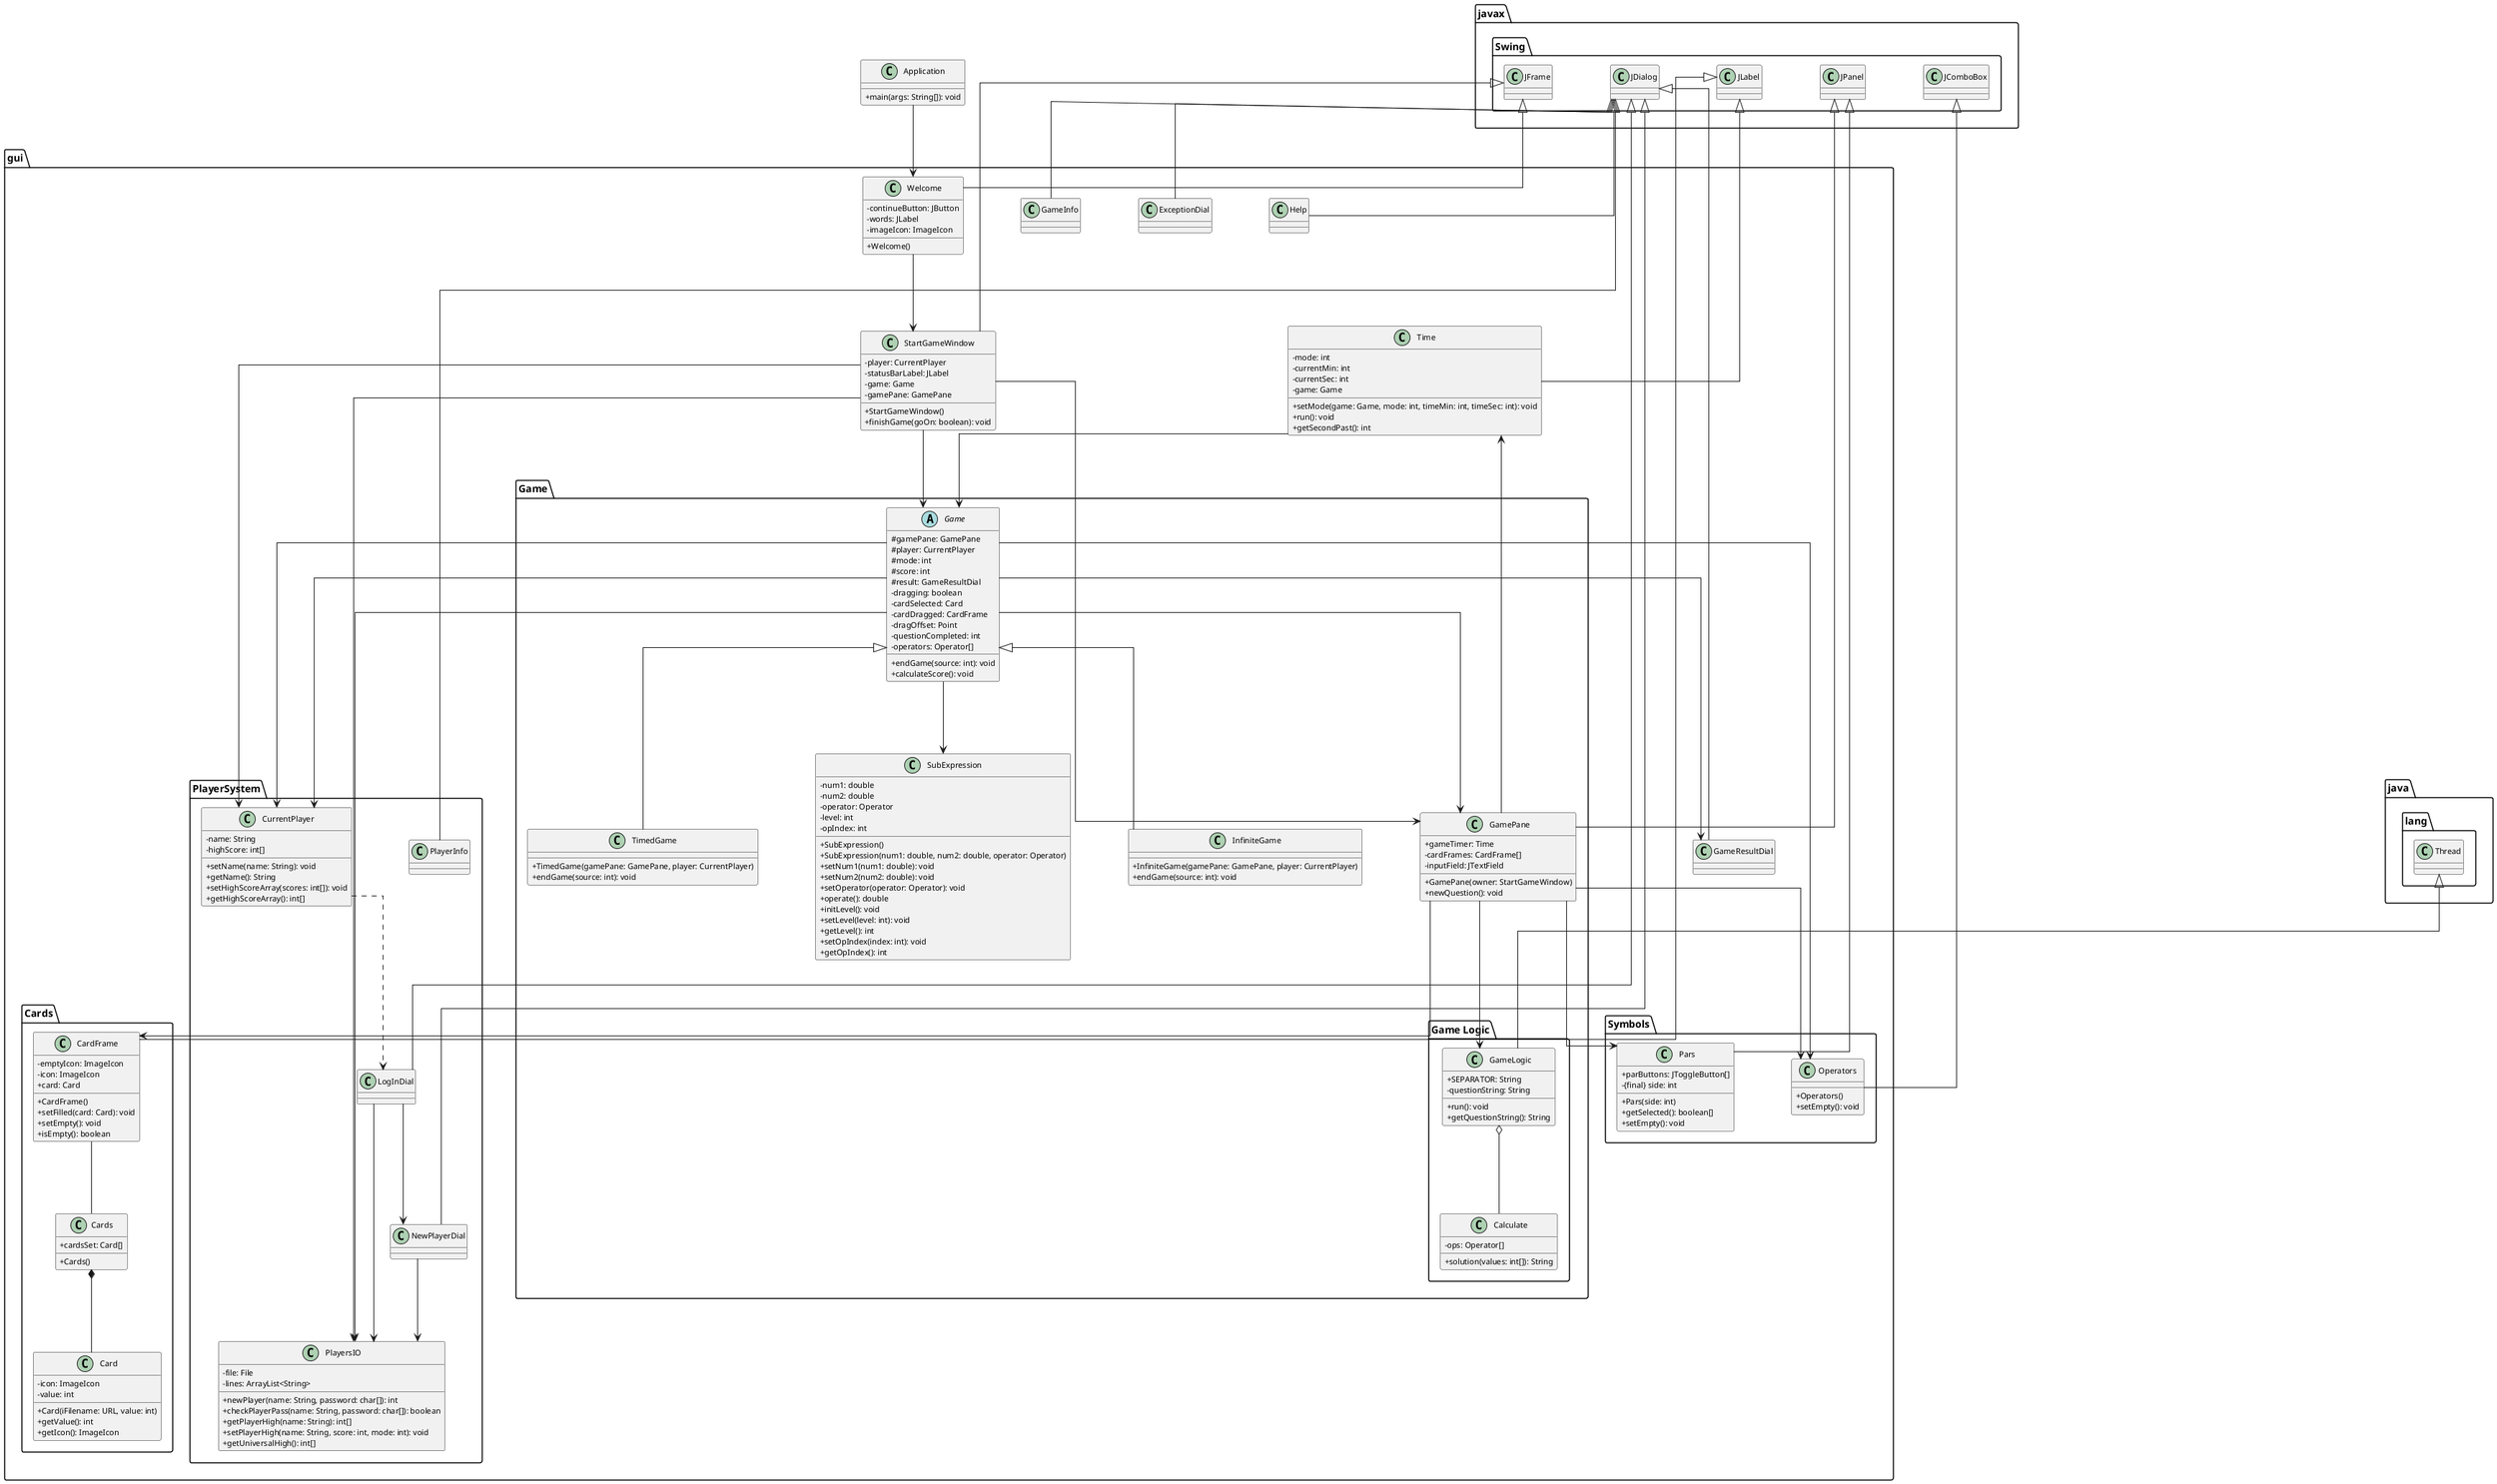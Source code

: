 @startuml
skinparam classAttributeIconSize 0
skinparam classFontSize 12
skinparam classAttributeFontSize 11
skinparam classMethodFontSize 11
skinparam nodesep 80
skinparam ranksep 100
skinparam linetype ortho

class Application {
    +main(args: String[]): void
}

package "javax.Swing"{
class JLabel
class JFrame
class JDialog
class JPanel
class JComboBox
}
class java.lang.Thread

package "gui" {
package "PlayerSystem" {
    class CurrentPlayer {
        -name: String
        -highScore: int[]
        +setName(name: String): void
        +getName(): String
        +setHighScoreArray(scores: int[]): void
        +getHighScoreArray(): int[]
    }
    class PlayersIO {
        -file: File
        -lines: ArrayList<String>
        +newPlayer(name: String, password: char[]): int
        +checkPlayerPass(name: String, password: char[]): boolean
        +getPlayerHigh(name: String): int[]
        +setPlayerHigh(name: String, score: int, mode: int): void
        +getUniversalHigh(): int[]
    }
    class LogInDial extends javax.Swing.JDialog
    class NewPlayerDial extends javax.Swing.JDialog
    class PlayerInfo extends javax.Swing.JDialog
    LogInDial --> PlayersIO
    CurrentPlayer ..> LogInDial
    LogInDial --> NewPlayerDial
    NewPlayerDial --> PlayersIO

}

    package "Cards" {
        class Cards {
            +cardsSet: Card[]
            +Cards()
        }

        class Card {
            -icon: ImageIcon
            -value: int
            +Card(iFilename: URL, value: int)
            +getValue(): int
            +getIcon(): ImageIcon
        }

        class CardFrame extends javax.Swing.JLabel {
            -emptyIcon: ImageIcon
            -icon: ImageIcon
            +card: Card
            +CardFrame()
            +setFilled(card: Card): void
            +setEmpty(): void
            +isEmpty(): boolean
        }
        CardFrame -- Cards
        Cards *-- Card
    }

    package "Game"{
        package "Game Logic" {
            class GameLogic extends java.lang.Thread {
                            +SEPARATOR: String
                            -questionString: String
                            +run(): void
                            +getQuestionString(): String
                        }
            class Calculate {
                -ops: Operator[]
                +solution(values: int[]): String
                }
        }


            abstract class Game {
                #gamePane: GamePane
                #player: CurrentPlayer
                #mode: int
                #score: int
                #result: GameResultDial
                -dragging: boolean
                -cardSelected: Card
                -cardDragged: CardFrame
                -dragOffset: Point
                -questionCompleted: int
                -operators: Operator[]
                +endGame(source: int): void
                +calculateScore(): void
            }

            class TimedGame extends Game {
                +TimedGame(gamePane: GamePane, player: CurrentPlayer)
                +endGame(source: int): void
            }

            class InfiniteGame extends Game {
                +InfiniteGame(gamePane: GamePane, player: CurrentPlayer)
                +endGame(source: int): void
            }

            class GamePane extends javax.Swing.JPanel {
                +gameTimer: Time
                -cardFrames: CardFrame[]
                -inputField: JTextField
                +GamePane(owner: StartGameWindow)
                +newQuestion(): void
            }

            class SubExpression {
                -num1: double
                -num2: double
                -operator: Operator
                -level: int
                -opIndex: int
                +SubExpression()
                +SubExpression(num1: double, num2: double, operator: Operator)
                +setNum1(num1: double): void
                +setNum2(num2: double): void
                +setOperator(operator: Operator): void
                +operate(): double
                +initLevel(): void
                +setLevel(level: int): void
                +getLevel(): int
                +setOpIndex(index: int): void
                +getOpIndex(): int
            }



    gui.Game.Game --> gui.GameResultDial
    gui.Game.Game --> GamePane
    gui.Game.Game --> CurrentPlayer
    gui.Game.Game --> PlayersIO
    gui.Game.Game --> gui.Symbols.Operators
    gui.Game.Game --> gui.Game.SubExpression
    }

    class Welcome extends javax.Swing.JFrame {
        -continueButton: JButton
        -words: JLabel
        -imageIcon: ImageIcon
        +Welcome()
    }

    class StartGameWindow extends javax.Swing.JFrame {
        -player: CurrentPlayer
        -statusBarLabel: JLabel
        -game: Game
        -gamePane: GamePane
        +StartGameWindow()
        +finishGame(goOn: boolean): void
    }

    class GameResultDial extends javax.Swing.JDialog
    class GameInfo extends javax.Swing.JDialog
    class Help extends javax.Swing.JDialog
    class ExceptionDial extends javax.Swing.JDialog
    class Time extends javax.Swing.JLabel {
        -mode: int
        -currentMin: int
        -currentSec: int
        -game: Game
        +setMode(game: Game, mode: int, timeMin: int, timeSec: int): void
        +run(): void
        +getSecondPast(): int
    }
    package "Symbols"{
        class Operators extends javax.Swing.JComboBox {
                +Operators()
                +setEmpty(): void
            }
        class Pars extends javax.Swing.JPanel {
                +parButtons: JToggleButton[]
                -{final} side: int
                +Pars(side: int)
                +getSelected(): boolean[]
                +setEmpty(): void
            }
    }

}

' 聚合
GameLogic o-- Calculate




' 引用关系
Application --> Welcome
Welcome --> StartGameWindow
StartGameWindow --> gui.Game.Game
StartGameWindow --> GamePane
StartGameWindow --> CurrentPlayer
StartGameWindow --> PlayersIO

GamePane --> Time
GamePane --> CardFrame
GamePane --> Operators
GamePane --> Pars
GamePane --> GameLogic
Time --> gui.Game.Game
gui.Game.Game --> CurrentPlayer


@enduml
